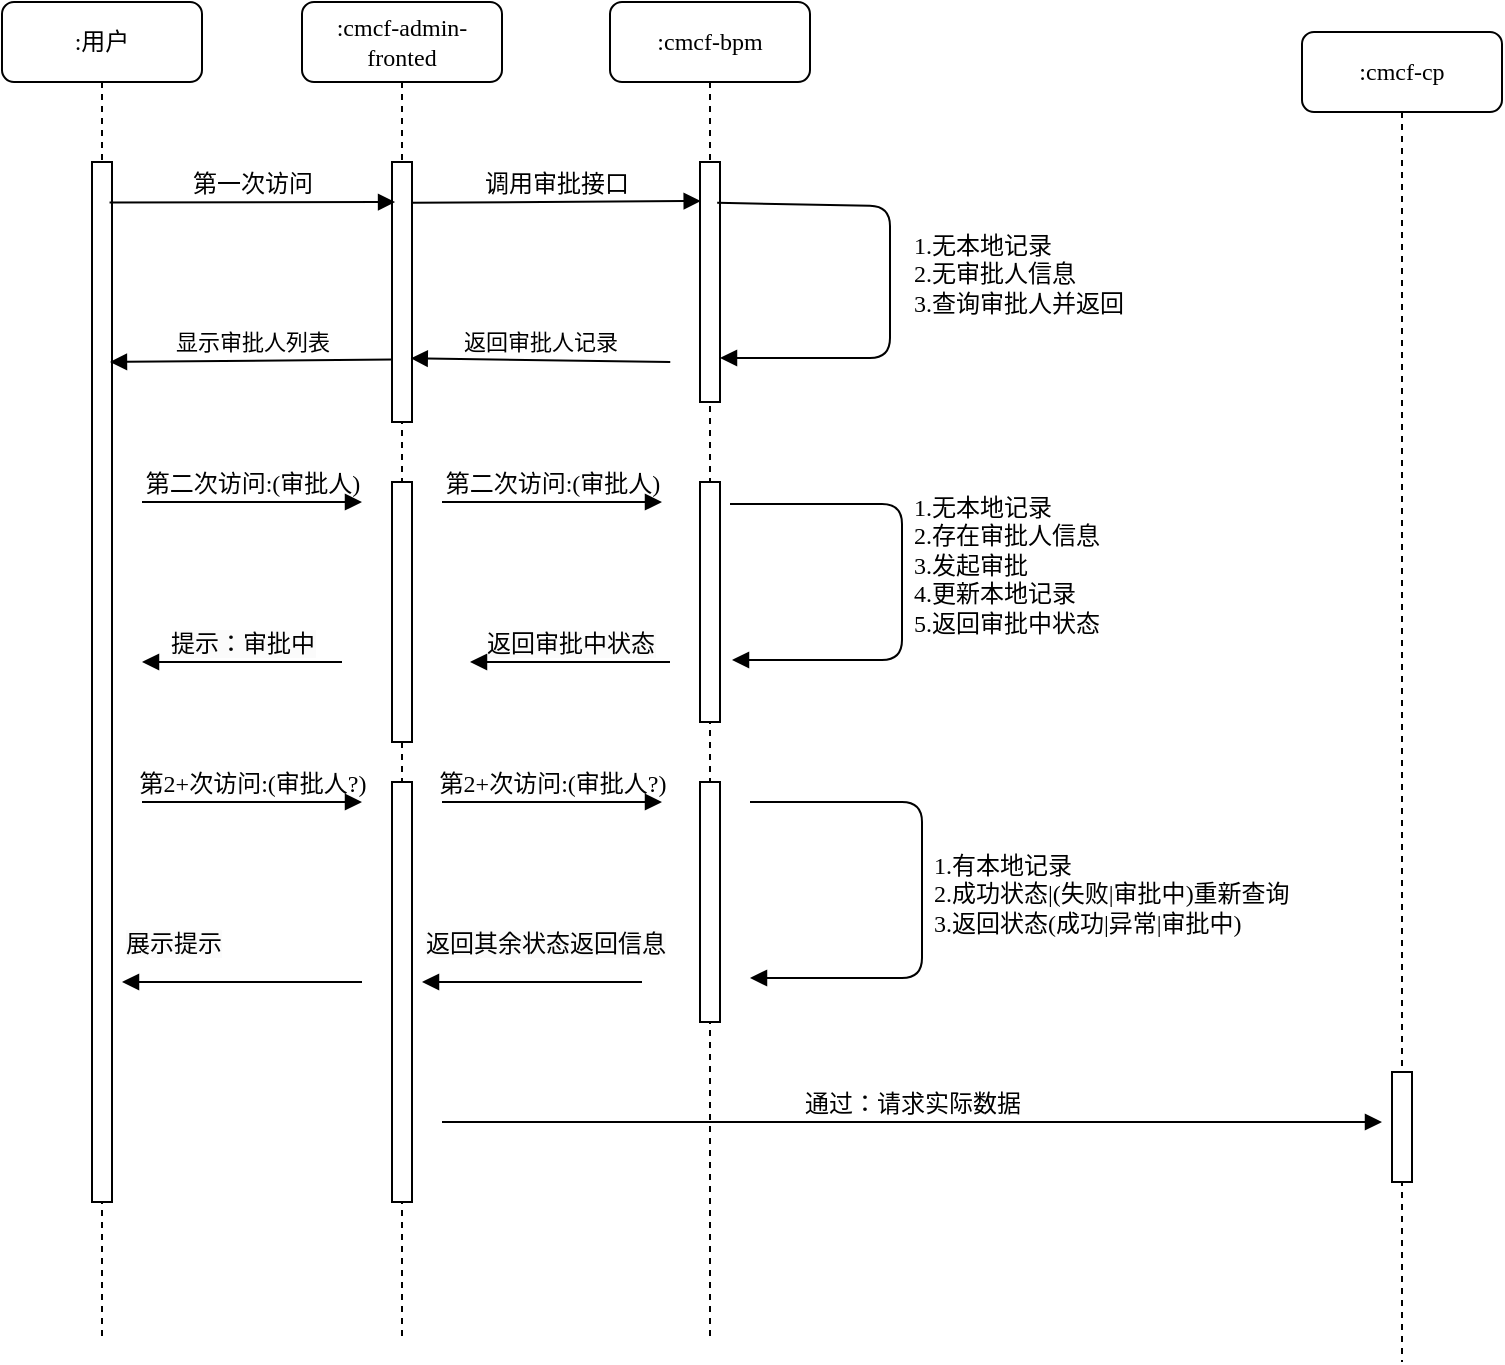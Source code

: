 <mxfile version="24.3.1" type="github">
  <diagram name="Page-1" id="13e1069c-82ec-6db2-03f1-153e76fe0fe0">
    <mxGraphModel dx="548" dy="290" grid="1" gridSize="10" guides="1" tooltips="1" connect="1" arrows="1" fold="1" page="1" pageScale="1" pageWidth="1100" pageHeight="850" background="none" math="0" shadow="0">
      <root>
        <mxCell id="0" />
        <mxCell id="1" parent="0" />
        <mxCell id="7baba1c4bc27f4b0-2" value=":cmcf-bpm" style="shape=umlLifeline;perimeter=lifelinePerimeter;whiteSpace=wrap;html=1;container=1;collapsible=0;recursiveResize=0;outlineConnect=0;rounded=1;shadow=0;comic=0;labelBackgroundColor=none;strokeWidth=1;fontFamily=Verdana;fontSize=12;align=center;" parent="1" vertex="1">
          <mxGeometry x="504" y="80" width="100" height="670" as="geometry" />
        </mxCell>
        <mxCell id="7baba1c4bc27f4b0-10" value="" style="html=1;points=[];perimeter=orthogonalPerimeter;rounded=0;shadow=0;comic=0;labelBackgroundColor=none;strokeWidth=1;fontFamily=Verdana;fontSize=12;align=center;" parent="7baba1c4bc27f4b0-2" vertex="1">
          <mxGeometry x="45" y="80" width="10" height="120" as="geometry" />
        </mxCell>
        <mxCell id="sF7c5ne8xNVPPS51PT5F-4" value="1.无本地记录&lt;div&gt;2.无审批人信息&lt;br&gt;&lt;div&gt;3.查询审批人并返回&lt;/div&gt;&lt;/div&gt;" style="html=1;verticalAlign=bottom;endArrow=block;labelBackgroundColor=none;fontFamily=Verdana;fontSize=12;edgeStyle=elbowEdgeStyle;elbow=horizontal;exitX=0.859;exitY=0.17;exitDx=0;exitDy=0;exitPerimeter=0;align=left;" edge="1" parent="7baba1c4bc27f4b0-2" source="7baba1c4bc27f4b0-10" target="7baba1c4bc27f4b0-10">
          <mxGeometry x="0.167" y="10" relative="1" as="geometry">
            <mxPoint x="60" y="100" as="sourcePoint" />
            <Array as="points">
              <mxPoint x="140" y="102" />
            </Array>
            <mxPoint x="190.0" y="100" as="targetPoint" />
            <mxPoint as="offset" />
          </mxGeometry>
        </mxCell>
        <mxCell id="sF7c5ne8xNVPPS51PT5F-13" value="" style="html=1;points=[];perimeter=orthogonalPerimeter;rounded=0;shadow=0;comic=0;labelBackgroundColor=none;strokeWidth=1;fontFamily=Verdana;fontSize=12;align=center;" vertex="1" parent="7baba1c4bc27f4b0-2">
          <mxGeometry x="45" y="240" width="10" height="120" as="geometry" />
        </mxCell>
        <mxCell id="sF7c5ne8xNVPPS51PT5F-15" value="&lt;span style=&quot;font-family: Verdana; font-size: 12px; background-color: rgb(251, 251, 251);&quot;&gt;返回审批中状态&lt;/span&gt;" style="html=1;verticalAlign=bottom;endArrow=block;curved=0;rounded=0;" edge="1" parent="7baba1c4bc27f4b0-2">
          <mxGeometry width="80" relative="1" as="geometry">
            <mxPoint x="30" y="330" as="sourcePoint" />
            <mxPoint x="-70" y="330" as="targetPoint" />
          </mxGeometry>
        </mxCell>
        <mxCell id="sF7c5ne8xNVPPS51PT5F-31" value="" style="html=1;points=[];perimeter=orthogonalPerimeter;rounded=0;shadow=0;comic=0;labelBackgroundColor=none;strokeWidth=1;fontFamily=Verdana;fontSize=12;align=center;" vertex="1" parent="7baba1c4bc27f4b0-2">
          <mxGeometry x="45" y="390" width="10" height="120" as="geometry" />
        </mxCell>
        <mxCell id="7baba1c4bc27f4b0-3" value=":cmcf-cp" style="shape=umlLifeline;perimeter=lifelinePerimeter;whiteSpace=wrap;html=1;container=1;collapsible=0;recursiveResize=0;outlineConnect=0;rounded=1;shadow=0;comic=0;labelBackgroundColor=none;strokeWidth=1;fontFamily=Verdana;fontSize=12;align=center;" parent="1" vertex="1">
          <mxGeometry x="850" y="95" width="100" height="665" as="geometry" />
        </mxCell>
        <mxCell id="7baba1c4bc27f4b0-13" value="" style="html=1;points=[];perimeter=orthogonalPerimeter;rounded=0;shadow=0;comic=0;labelBackgroundColor=none;strokeWidth=1;fontFamily=Verdana;fontSize=12;align=center;" parent="7baba1c4bc27f4b0-3" vertex="1">
          <mxGeometry x="45" y="520" width="10" height="55" as="geometry" />
        </mxCell>
        <mxCell id="7baba1c4bc27f4b0-8" value=":cmcf-admin-fronted" style="shape=umlLifeline;perimeter=lifelinePerimeter;whiteSpace=wrap;html=1;container=1;collapsible=0;recursiveResize=0;outlineConnect=0;rounded=1;shadow=0;comic=0;labelBackgroundColor=none;strokeWidth=1;fontFamily=Verdana;fontSize=12;align=center;" parent="1" vertex="1">
          <mxGeometry x="350" y="80" width="100" height="670" as="geometry" />
        </mxCell>
        <mxCell id="7baba1c4bc27f4b0-9" value="" style="html=1;points=[];perimeter=orthogonalPerimeter;rounded=0;shadow=0;comic=0;labelBackgroundColor=none;strokeWidth=1;fontFamily=Verdana;fontSize=12;align=center;" parent="7baba1c4bc27f4b0-8" vertex="1">
          <mxGeometry x="45" y="80" width="10" height="130" as="geometry" />
        </mxCell>
        <mxCell id="sF7c5ne8xNVPPS51PT5F-10" value="第二次访问:(审批人)" style="html=1;verticalAlign=bottom;endArrow=block;labelBackgroundColor=none;fontFamily=Verdana;fontSize=12;edgeStyle=elbowEdgeStyle;elbow=vertical;" edge="1" parent="7baba1c4bc27f4b0-8">
          <mxGeometry relative="1" as="geometry">
            <mxPoint x="-80" y="250" as="sourcePoint" />
            <mxPoint x="30" y="250" as="targetPoint" />
          </mxGeometry>
        </mxCell>
        <mxCell id="sF7c5ne8xNVPPS51PT5F-11" value="" style="html=1;points=[];perimeter=orthogonalPerimeter;rounded=0;shadow=0;comic=0;labelBackgroundColor=none;strokeWidth=1;fontFamily=Verdana;fontSize=12;align=center;" vertex="1" parent="7baba1c4bc27f4b0-8">
          <mxGeometry x="45" y="240" width="10" height="130" as="geometry" />
        </mxCell>
        <mxCell id="sF7c5ne8xNVPPS51PT5F-12" value="第二次访问:(审批人)" style="html=1;verticalAlign=bottom;endArrow=block;labelBackgroundColor=none;fontFamily=Verdana;fontSize=12;edgeStyle=elbowEdgeStyle;elbow=vertical;" edge="1" parent="7baba1c4bc27f4b0-8">
          <mxGeometry relative="1" as="geometry">
            <mxPoint x="70" y="250" as="sourcePoint" />
            <mxPoint x="180" y="250" as="targetPoint" />
          </mxGeometry>
        </mxCell>
        <mxCell id="sF7c5ne8xNVPPS51PT5F-34" value="" style="html=1;points=[];perimeter=orthogonalPerimeter;rounded=0;shadow=0;comic=0;labelBackgroundColor=none;strokeWidth=1;fontFamily=Verdana;fontSize=12;align=center;" vertex="1" parent="7baba1c4bc27f4b0-8">
          <mxGeometry x="45" y="390" width="10" height="210" as="geometry" />
        </mxCell>
        <mxCell id="sF7c5ne8xNVPPS51PT5F-35" value="第2+次访问:(审批人?)" style="html=1;verticalAlign=bottom;endArrow=block;labelBackgroundColor=none;fontFamily=Verdana;fontSize=12;edgeStyle=elbowEdgeStyle;elbow=vertical;" edge="1" parent="7baba1c4bc27f4b0-8">
          <mxGeometry relative="1" as="geometry">
            <mxPoint x="70" y="400" as="sourcePoint" />
            <mxPoint x="180" y="400" as="targetPoint" />
            <mxPoint as="offset" />
          </mxGeometry>
        </mxCell>
        <mxCell id="sF7c5ne8xNVPPS51PT5F-32" value="&lt;div&gt;&lt;font face=&quot;Verdana&quot;&gt;&lt;span style=&quot;font-size: 12px; background-color: rgb(251, 251, 251);&quot;&gt;返回&lt;/span&gt;&lt;/font&gt;&lt;span style=&quot;background-color: rgb(251, 251, 251); font-size: 12px; font-family: Verdana;&quot;&gt;其余状态返回信息&lt;/span&gt;&lt;/div&gt;" style="html=1;verticalAlign=bottom;endArrow=block;curved=0;rounded=0;align=left;" edge="1" parent="7baba1c4bc27f4b0-8">
          <mxGeometry x="1" y="-10" width="80" relative="1" as="geometry">
            <mxPoint x="170" y="490" as="sourcePoint" />
            <mxPoint x="60" y="490" as="targetPoint" />
            <mxPoint as="offset" />
          </mxGeometry>
        </mxCell>
        <mxCell id="7baba1c4bc27f4b0-14" value="调用审批接口" style="html=1;verticalAlign=bottom;endArrow=block;labelBackgroundColor=none;fontFamily=Verdana;fontSize=12;edgeStyle=elbowEdgeStyle;elbow=vertical;exitX=0.976;exitY=0.157;exitDx=0;exitDy=0;exitPerimeter=0;entryX=0.035;entryY=0.157;entryDx=0;entryDy=0;entryPerimeter=0;" parent="1" source="7baba1c4bc27f4b0-9" target="7baba1c4bc27f4b0-10" edge="1">
          <mxGeometry relative="1" as="geometry">
            <mxPoint x="410" y="180" as="sourcePoint" />
            <mxPoint x="530" y="180" as="targetPoint" />
          </mxGeometry>
        </mxCell>
        <mxCell id="sF7c5ne8xNVPPS51PT5F-1" value=":用户" style="shape=umlLifeline;perimeter=lifelinePerimeter;whiteSpace=wrap;html=1;container=1;collapsible=0;recursiveResize=0;outlineConnect=0;rounded=1;shadow=0;comic=0;labelBackgroundColor=none;strokeWidth=1;fontFamily=Verdana;fontSize=12;align=center;" vertex="1" parent="1">
          <mxGeometry x="200" y="80" width="100" height="670" as="geometry" />
        </mxCell>
        <mxCell id="sF7c5ne8xNVPPS51PT5F-2" value="" style="html=1;points=[];perimeter=orthogonalPerimeter;rounded=0;shadow=0;comic=0;labelBackgroundColor=none;strokeWidth=1;fontFamily=Verdana;fontSize=12;align=center;" vertex="1" parent="sF7c5ne8xNVPPS51PT5F-1">
          <mxGeometry x="45" y="80" width="10" height="520" as="geometry" />
        </mxCell>
        <mxCell id="sF7c5ne8xNVPPS51PT5F-3" value="第一次访问" style="html=1;verticalAlign=bottom;endArrow=block;labelBackgroundColor=none;fontFamily=Verdana;fontSize=12;edgeStyle=elbowEdgeStyle;elbow=vertical;exitX=0.878;exitY=0.039;exitDx=0;exitDy=0;exitPerimeter=0;entryX=0.153;entryY=0.148;entryDx=0;entryDy=0;entryPerimeter=0;" edge="1" parent="1" source="sF7c5ne8xNVPPS51PT5F-2" target="7baba1c4bc27f4b0-9">
          <mxGeometry relative="1" as="geometry">
            <mxPoint x="260" y="180" as="sourcePoint" />
            <mxPoint x="390" y="180" as="targetPoint" />
          </mxGeometry>
        </mxCell>
        <mxCell id="sF7c5ne8xNVPPS51PT5F-7" value="返回审批人记录" style="html=1;verticalAlign=bottom;endArrow=block;curved=0;rounded=0;entryX=0.937;entryY=0.755;entryDx=0;entryDy=0;entryPerimeter=0;" edge="1" parent="1" target="7baba1c4bc27f4b0-9">
          <mxGeometry width="80" relative="1" as="geometry">
            <mxPoint x="534.12" y="260.0" as="sourcePoint" />
            <mxPoint x="410" y="260" as="targetPoint" />
          </mxGeometry>
        </mxCell>
        <mxCell id="sF7c5ne8xNVPPS51PT5F-9" value="显示审批人列表" style="html=1;verticalAlign=bottom;endArrow=block;curved=0;rounded=0;entryX=0.898;entryY=0.228;entryDx=0;entryDy=0;entryPerimeter=0;exitX=0.044;exitY=0.76;exitDx=0;exitDy=0;exitPerimeter=0;" edge="1" parent="1" source="7baba1c4bc27f4b0-9">
          <mxGeometry width="80" relative="1" as="geometry">
            <mxPoint x="390" y="260" as="sourcePoint" />
            <mxPoint x="253.98" y="260" as="targetPoint" />
          </mxGeometry>
        </mxCell>
        <mxCell id="sF7c5ne8xNVPPS51PT5F-14" value="1.无本地记录&lt;div&gt;2.存在审批人信息&lt;/div&gt;&lt;div&gt;3.发起审批&lt;/div&gt;&lt;div&gt;4.更新本地记录&lt;/div&gt;&lt;div&gt;5.返回审批中状态&lt;/div&gt;" style="html=1;verticalAlign=bottom;endArrow=block;labelBackgroundColor=none;fontFamily=Verdana;fontSize=12;edgeStyle=elbowEdgeStyle;elbow=horizontal;exitX=0.859;exitY=0.17;exitDx=0;exitDy=0;exitPerimeter=0;align=left;" edge="1" parent="1">
          <mxGeometry x="0.245" y="4" relative="1" as="geometry">
            <mxPoint x="564" y="331" as="sourcePoint" />
            <Array as="points">
              <mxPoint x="650" y="333" />
            </Array>
            <mxPoint x="565" y="409" as="targetPoint" />
            <mxPoint as="offset" />
          </mxGeometry>
        </mxCell>
        <mxCell id="sF7c5ne8xNVPPS51PT5F-16" value="&lt;font face=&quot;Verdana&quot;&gt;&lt;span style=&quot;font-size: 12px; background-color: rgb(251, 251, 251);&quot;&gt;提示：审批中&lt;/span&gt;&lt;/font&gt;" style="html=1;verticalAlign=bottom;endArrow=block;curved=0;rounded=0;" edge="1" parent="1">
          <mxGeometry width="80" relative="1" as="geometry">
            <mxPoint x="370" y="410" as="sourcePoint" />
            <mxPoint x="270" y="410" as="targetPoint" />
          </mxGeometry>
        </mxCell>
        <mxCell id="sF7c5ne8xNVPPS51PT5F-33" value="第2+次访问:(审批人?)" style="html=1;verticalAlign=bottom;endArrow=block;labelBackgroundColor=none;fontFamily=Verdana;fontSize=12;edgeStyle=elbowEdgeStyle;elbow=vertical;" edge="1" parent="1">
          <mxGeometry relative="1" as="geometry">
            <mxPoint x="270" y="480" as="sourcePoint" />
            <mxPoint x="380" y="480" as="targetPoint" />
          </mxGeometry>
        </mxCell>
        <mxCell id="sF7c5ne8xNVPPS51PT5F-36" value="1.有本地记录&lt;div&gt;2.成功状态|(&lt;span style=&quot;background-color: initial;&quot;&gt;失败|审批中&lt;/span&gt;&lt;span style=&quot;background-color: initial;&quot;&gt;)重新查询&lt;/span&gt;&lt;/div&gt;&lt;div&gt;3.返回状态(成功|异常|审批中)&lt;/div&gt;" style="html=1;verticalAlign=bottom;endArrow=block;labelBackgroundColor=none;fontFamily=Verdana;fontSize=12;edgeStyle=elbowEdgeStyle;elbow=horizontal;exitX=0.859;exitY=0.17;exitDx=0;exitDy=0;exitPerimeter=0;align=left;" edge="1" parent="1">
          <mxGeometry x="0.2" y="4" relative="1" as="geometry">
            <mxPoint x="574" y="480" as="sourcePoint" />
            <Array as="points">
              <mxPoint x="660" y="482" />
            </Array>
            <mxPoint x="574" y="568" as="targetPoint" />
            <mxPoint as="offset" />
          </mxGeometry>
        </mxCell>
        <mxCell id="sF7c5ne8xNVPPS51PT5F-37" value="&lt;span style=&quot;background-color: rgb(251, 251, 251); font-size: 12px; font-family: Verdana;&quot;&gt;展示提示&lt;/span&gt;" style="html=1;verticalAlign=bottom;endArrow=block;curved=0;rounded=0;align=left;" edge="1" parent="1">
          <mxGeometry x="1" y="-10" width="80" relative="1" as="geometry">
            <mxPoint x="380" y="570" as="sourcePoint" />
            <mxPoint x="260" y="570" as="targetPoint" />
            <mxPoint as="offset" />
          </mxGeometry>
        </mxCell>
        <mxCell id="sF7c5ne8xNVPPS51PT5F-40" value="通过：请求实际数据" style="html=1;verticalAlign=bottom;endArrow=block;labelBackgroundColor=none;fontFamily=Verdana;fontSize=12;edgeStyle=elbowEdgeStyle;elbow=horizontal;" edge="1" parent="1">
          <mxGeometry relative="1" as="geometry">
            <mxPoint x="420" y="640" as="sourcePoint" />
            <mxPoint x="890" y="640" as="targetPoint" />
          </mxGeometry>
        </mxCell>
      </root>
    </mxGraphModel>
  </diagram>
</mxfile>
